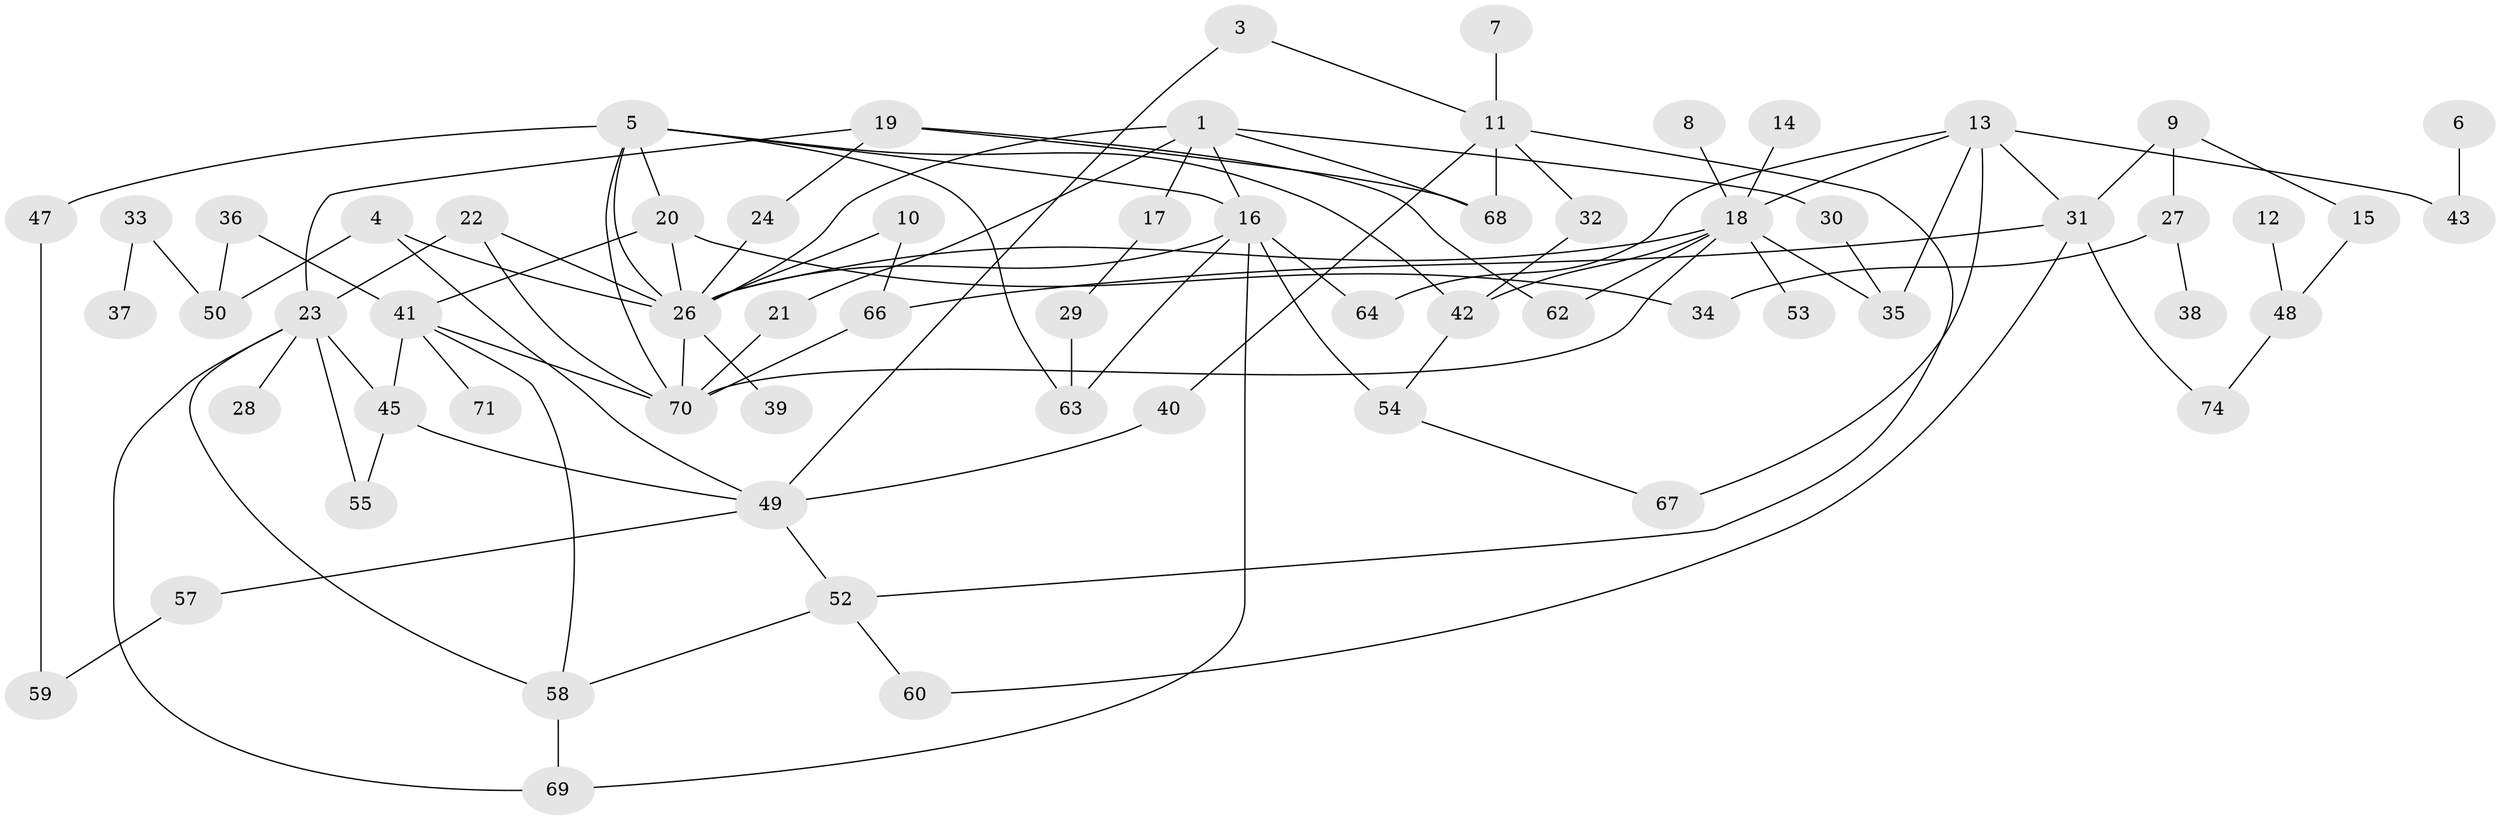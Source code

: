 // original degree distribution, {3: 0.23648648648648649, 0: 0.060810810810810814, 2: 0.32432432432432434, 1: 0.1891891891891892, 4: 0.10135135135135136, 5: 0.07432432432432433, 6: 0.013513513513513514}
// Generated by graph-tools (version 1.1) at 2025/33/03/09/25 02:33:51]
// undirected, 64 vertices, 100 edges
graph export_dot {
graph [start="1"]
  node [color=gray90,style=filled];
  1;
  3;
  4;
  5;
  6;
  7;
  8;
  9;
  10;
  11;
  12;
  13;
  14;
  15;
  16;
  17;
  18;
  19;
  20;
  21;
  22;
  23;
  24;
  26;
  27;
  28;
  29;
  30;
  31;
  32;
  33;
  34;
  35;
  36;
  37;
  38;
  39;
  40;
  41;
  42;
  43;
  45;
  47;
  48;
  49;
  50;
  52;
  53;
  54;
  55;
  57;
  58;
  59;
  60;
  62;
  63;
  64;
  66;
  67;
  68;
  69;
  70;
  71;
  74;
  1 -- 16 [weight=1.0];
  1 -- 17 [weight=1.0];
  1 -- 21 [weight=1.0];
  1 -- 26 [weight=1.0];
  1 -- 30 [weight=1.0];
  1 -- 68 [weight=1.0];
  3 -- 11 [weight=1.0];
  3 -- 49 [weight=1.0];
  4 -- 26 [weight=1.0];
  4 -- 49 [weight=1.0];
  4 -- 50 [weight=1.0];
  5 -- 16 [weight=1.0];
  5 -- 20 [weight=2.0];
  5 -- 26 [weight=1.0];
  5 -- 42 [weight=1.0];
  5 -- 47 [weight=2.0];
  5 -- 63 [weight=1.0];
  5 -- 70 [weight=2.0];
  6 -- 43 [weight=1.0];
  7 -- 11 [weight=1.0];
  8 -- 18 [weight=1.0];
  9 -- 15 [weight=1.0];
  9 -- 27 [weight=1.0];
  9 -- 31 [weight=1.0];
  10 -- 26 [weight=1.0];
  10 -- 66 [weight=1.0];
  11 -- 32 [weight=1.0];
  11 -- 40 [weight=1.0];
  11 -- 52 [weight=1.0];
  11 -- 68 [weight=1.0];
  12 -- 48 [weight=1.0];
  13 -- 18 [weight=1.0];
  13 -- 31 [weight=1.0];
  13 -- 35 [weight=1.0];
  13 -- 43 [weight=1.0];
  13 -- 64 [weight=1.0];
  13 -- 67 [weight=1.0];
  14 -- 18 [weight=1.0];
  15 -- 48 [weight=1.0];
  16 -- 26 [weight=1.0];
  16 -- 54 [weight=2.0];
  16 -- 63 [weight=1.0];
  16 -- 64 [weight=1.0];
  16 -- 69 [weight=1.0];
  17 -- 29 [weight=1.0];
  18 -- 26 [weight=2.0];
  18 -- 35 [weight=1.0];
  18 -- 42 [weight=1.0];
  18 -- 53 [weight=1.0];
  18 -- 62 [weight=1.0];
  18 -- 70 [weight=1.0];
  19 -- 23 [weight=1.0];
  19 -- 24 [weight=1.0];
  19 -- 62 [weight=1.0];
  19 -- 68 [weight=1.0];
  20 -- 26 [weight=1.0];
  20 -- 34 [weight=2.0];
  20 -- 41 [weight=1.0];
  21 -- 70 [weight=1.0];
  22 -- 23 [weight=1.0];
  22 -- 26 [weight=1.0];
  22 -- 70 [weight=1.0];
  23 -- 28 [weight=1.0];
  23 -- 45 [weight=1.0];
  23 -- 55 [weight=1.0];
  23 -- 58 [weight=1.0];
  23 -- 69 [weight=1.0];
  24 -- 26 [weight=1.0];
  26 -- 39 [weight=1.0];
  26 -- 70 [weight=1.0];
  27 -- 34 [weight=1.0];
  27 -- 38 [weight=1.0];
  29 -- 63 [weight=1.0];
  30 -- 35 [weight=1.0];
  31 -- 60 [weight=1.0];
  31 -- 66 [weight=1.0];
  31 -- 74 [weight=1.0];
  32 -- 42 [weight=1.0];
  33 -- 37 [weight=1.0];
  33 -- 50 [weight=1.0];
  36 -- 41 [weight=1.0];
  36 -- 50 [weight=1.0];
  40 -- 49 [weight=1.0];
  41 -- 45 [weight=1.0];
  41 -- 58 [weight=1.0];
  41 -- 70 [weight=1.0];
  41 -- 71 [weight=1.0];
  42 -- 54 [weight=1.0];
  45 -- 49 [weight=1.0];
  45 -- 55 [weight=1.0];
  47 -- 59 [weight=1.0];
  48 -- 74 [weight=1.0];
  49 -- 52 [weight=1.0];
  49 -- 57 [weight=1.0];
  52 -- 58 [weight=1.0];
  52 -- 60 [weight=1.0];
  54 -- 67 [weight=1.0];
  57 -- 59 [weight=1.0];
  58 -- 69 [weight=1.0];
  66 -- 70 [weight=1.0];
}
